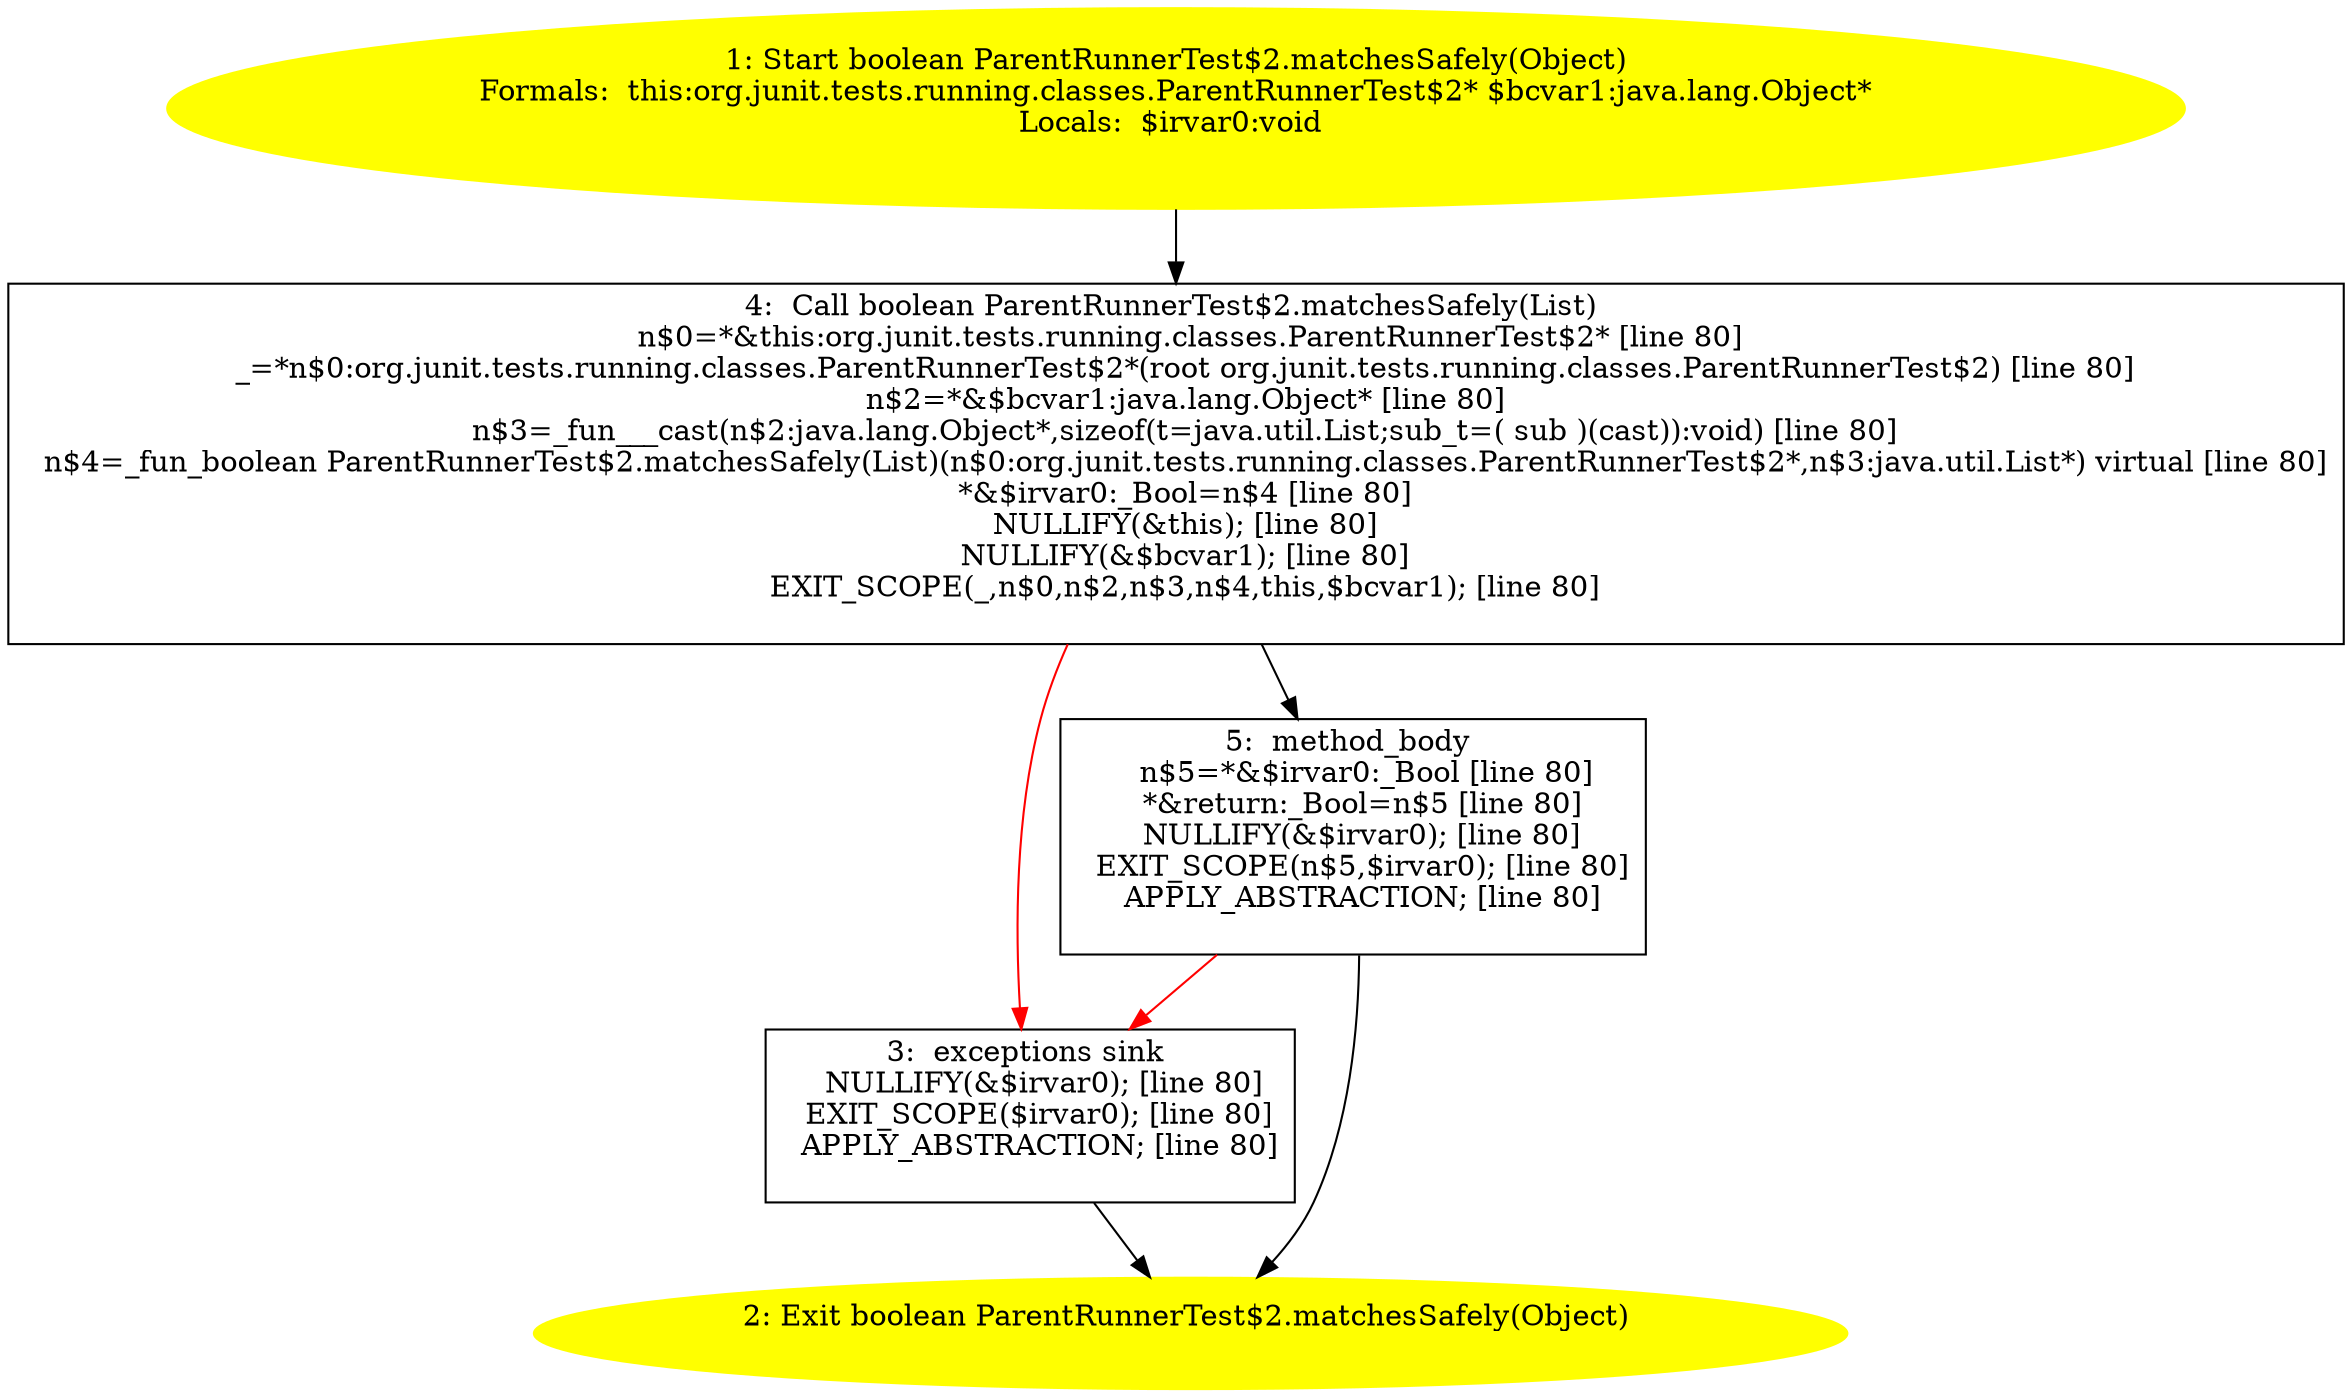 /* @generated */
digraph cfg {
"org.junit.tests.running.classes.ParentRunnerTest$2.matchesSafely(java.lang.Object):boolean.a79d7e38748f955e98ad6353e220f123_1" [label="1: Start boolean ParentRunnerTest$2.matchesSafely(Object)\nFormals:  this:org.junit.tests.running.classes.ParentRunnerTest$2* $bcvar1:java.lang.Object*\nLocals:  $irvar0:void \n  " color=yellow style=filled]
	

	 "org.junit.tests.running.classes.ParentRunnerTest$2.matchesSafely(java.lang.Object):boolean.a79d7e38748f955e98ad6353e220f123_1" -> "org.junit.tests.running.classes.ParentRunnerTest$2.matchesSafely(java.lang.Object):boolean.a79d7e38748f955e98ad6353e220f123_4" ;
"org.junit.tests.running.classes.ParentRunnerTest$2.matchesSafely(java.lang.Object):boolean.a79d7e38748f955e98ad6353e220f123_2" [label="2: Exit boolean ParentRunnerTest$2.matchesSafely(Object) \n  " color=yellow style=filled]
	

"org.junit.tests.running.classes.ParentRunnerTest$2.matchesSafely(java.lang.Object):boolean.a79d7e38748f955e98ad6353e220f123_3" [label="3:  exceptions sink \n   NULLIFY(&$irvar0); [line 80]\n  EXIT_SCOPE($irvar0); [line 80]\n  APPLY_ABSTRACTION; [line 80]\n " shape="box"]
	

	 "org.junit.tests.running.classes.ParentRunnerTest$2.matchesSafely(java.lang.Object):boolean.a79d7e38748f955e98ad6353e220f123_3" -> "org.junit.tests.running.classes.ParentRunnerTest$2.matchesSafely(java.lang.Object):boolean.a79d7e38748f955e98ad6353e220f123_2" ;
"org.junit.tests.running.classes.ParentRunnerTest$2.matchesSafely(java.lang.Object):boolean.a79d7e38748f955e98ad6353e220f123_4" [label="4:  Call boolean ParentRunnerTest$2.matchesSafely(List) \n   n$0=*&this:org.junit.tests.running.classes.ParentRunnerTest$2* [line 80]\n  _=*n$0:org.junit.tests.running.classes.ParentRunnerTest$2*(root org.junit.tests.running.classes.ParentRunnerTest$2) [line 80]\n  n$2=*&$bcvar1:java.lang.Object* [line 80]\n  n$3=_fun___cast(n$2:java.lang.Object*,sizeof(t=java.util.List;sub_t=( sub )(cast)):void) [line 80]\n  n$4=_fun_boolean ParentRunnerTest$2.matchesSafely(List)(n$0:org.junit.tests.running.classes.ParentRunnerTest$2*,n$3:java.util.List*) virtual [line 80]\n  *&$irvar0:_Bool=n$4 [line 80]\n  NULLIFY(&this); [line 80]\n  NULLIFY(&$bcvar1); [line 80]\n  EXIT_SCOPE(_,n$0,n$2,n$3,n$4,this,$bcvar1); [line 80]\n " shape="box"]
	

	 "org.junit.tests.running.classes.ParentRunnerTest$2.matchesSafely(java.lang.Object):boolean.a79d7e38748f955e98ad6353e220f123_4" -> "org.junit.tests.running.classes.ParentRunnerTest$2.matchesSafely(java.lang.Object):boolean.a79d7e38748f955e98ad6353e220f123_5" ;
	 "org.junit.tests.running.classes.ParentRunnerTest$2.matchesSafely(java.lang.Object):boolean.a79d7e38748f955e98ad6353e220f123_4" -> "org.junit.tests.running.classes.ParentRunnerTest$2.matchesSafely(java.lang.Object):boolean.a79d7e38748f955e98ad6353e220f123_3" [color="red" ];
"org.junit.tests.running.classes.ParentRunnerTest$2.matchesSafely(java.lang.Object):boolean.a79d7e38748f955e98ad6353e220f123_5" [label="5:  method_body \n   n$5=*&$irvar0:_Bool [line 80]\n  *&return:_Bool=n$5 [line 80]\n  NULLIFY(&$irvar0); [line 80]\n  EXIT_SCOPE(n$5,$irvar0); [line 80]\n  APPLY_ABSTRACTION; [line 80]\n " shape="box"]
	

	 "org.junit.tests.running.classes.ParentRunnerTest$2.matchesSafely(java.lang.Object):boolean.a79d7e38748f955e98ad6353e220f123_5" -> "org.junit.tests.running.classes.ParentRunnerTest$2.matchesSafely(java.lang.Object):boolean.a79d7e38748f955e98ad6353e220f123_2" ;
	 "org.junit.tests.running.classes.ParentRunnerTest$2.matchesSafely(java.lang.Object):boolean.a79d7e38748f955e98ad6353e220f123_5" -> "org.junit.tests.running.classes.ParentRunnerTest$2.matchesSafely(java.lang.Object):boolean.a79d7e38748f955e98ad6353e220f123_3" [color="red" ];
}
